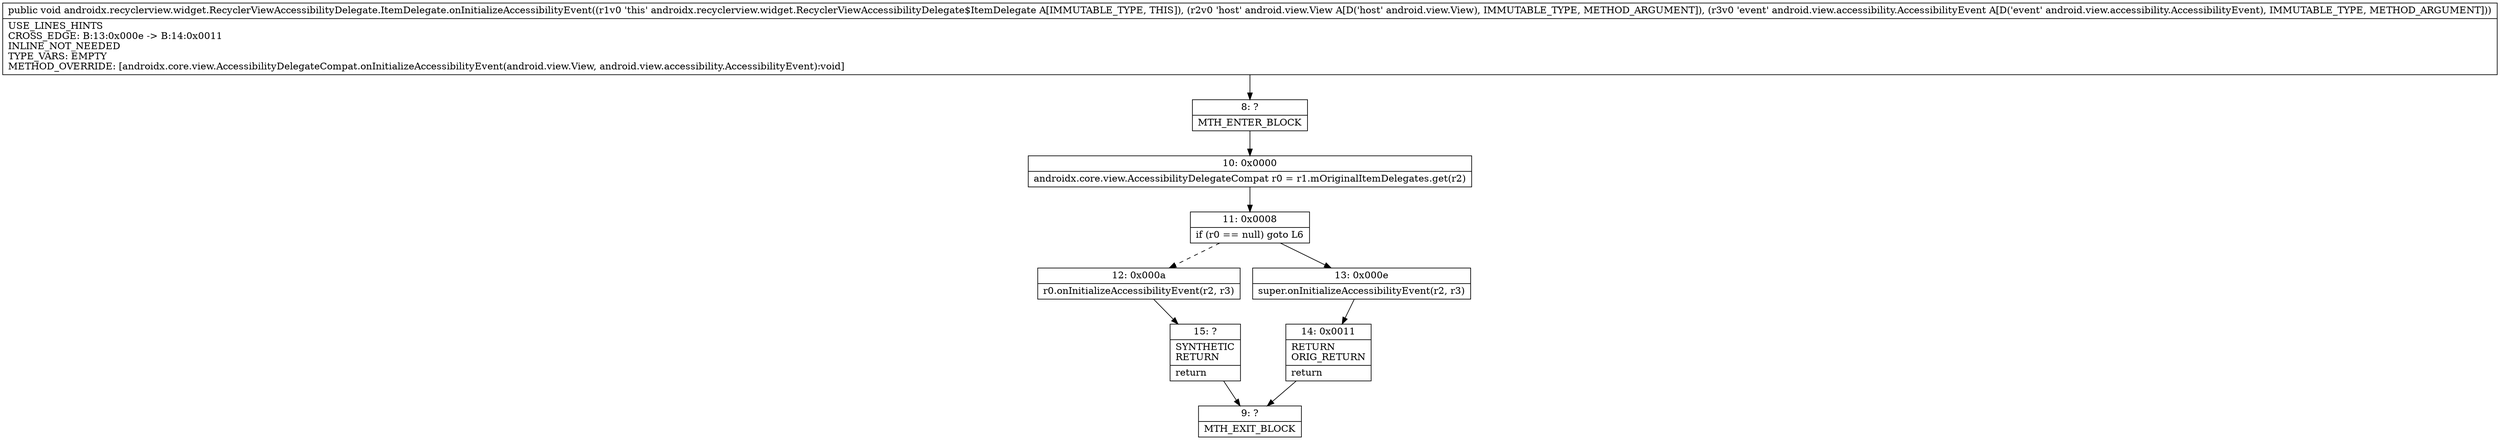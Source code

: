 digraph "CFG forandroidx.recyclerview.widget.RecyclerViewAccessibilityDelegate.ItemDelegate.onInitializeAccessibilityEvent(Landroid\/view\/View;Landroid\/view\/accessibility\/AccessibilityEvent;)V" {
Node_8 [shape=record,label="{8\:\ ?|MTH_ENTER_BLOCK\l}"];
Node_10 [shape=record,label="{10\:\ 0x0000|androidx.core.view.AccessibilityDelegateCompat r0 = r1.mOriginalItemDelegates.get(r2)\l}"];
Node_11 [shape=record,label="{11\:\ 0x0008|if (r0 == null) goto L6\l}"];
Node_12 [shape=record,label="{12\:\ 0x000a|r0.onInitializeAccessibilityEvent(r2, r3)\l}"];
Node_15 [shape=record,label="{15\:\ ?|SYNTHETIC\lRETURN\l|return\l}"];
Node_9 [shape=record,label="{9\:\ ?|MTH_EXIT_BLOCK\l}"];
Node_13 [shape=record,label="{13\:\ 0x000e|super.onInitializeAccessibilityEvent(r2, r3)\l}"];
Node_14 [shape=record,label="{14\:\ 0x0011|RETURN\lORIG_RETURN\l|return\l}"];
MethodNode[shape=record,label="{public void androidx.recyclerview.widget.RecyclerViewAccessibilityDelegate.ItemDelegate.onInitializeAccessibilityEvent((r1v0 'this' androidx.recyclerview.widget.RecyclerViewAccessibilityDelegate$ItemDelegate A[IMMUTABLE_TYPE, THIS]), (r2v0 'host' android.view.View A[D('host' android.view.View), IMMUTABLE_TYPE, METHOD_ARGUMENT]), (r3v0 'event' android.view.accessibility.AccessibilityEvent A[D('event' android.view.accessibility.AccessibilityEvent), IMMUTABLE_TYPE, METHOD_ARGUMENT]))  | USE_LINES_HINTS\lCROSS_EDGE: B:13:0x000e \-\> B:14:0x0011\lINLINE_NOT_NEEDED\lTYPE_VARS: EMPTY\lMETHOD_OVERRIDE: [androidx.core.view.AccessibilityDelegateCompat.onInitializeAccessibilityEvent(android.view.View, android.view.accessibility.AccessibilityEvent):void]\l}"];
MethodNode -> Node_8;Node_8 -> Node_10;
Node_10 -> Node_11;
Node_11 -> Node_12[style=dashed];
Node_11 -> Node_13;
Node_12 -> Node_15;
Node_15 -> Node_9;
Node_13 -> Node_14;
Node_14 -> Node_9;
}

